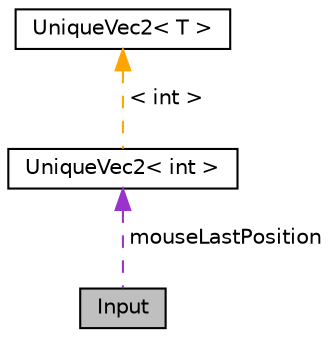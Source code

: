 digraph "Input"
{
 // INTERACTIVE_SVG=YES
 // LATEX_PDF_SIZE
  edge [fontname="Helvetica",fontsize="10",labelfontname="Helvetica",labelfontsize="10"];
  node [fontname="Helvetica",fontsize="10",shape=record];
  Node1 [label="Input",height=0.2,width=0.4,color="black", fillcolor="grey75", style="filled", fontcolor="black",tooltip=" "];
  Node2 -> Node1 [dir="back",color="darkorchid3",fontsize="10",style="dashed",label=" mouseLastPosition" ,fontname="Helvetica"];
  Node2 [label="UniqueVec2\< int \>",height=0.2,width=0.4,color="black", fillcolor="white", style="filled",URL="$d8/dc0/class_unique_vec2.html",tooltip=" "];
  Node3 -> Node2 [dir="back",color="orange",fontsize="10",style="dashed",label=" \< int \>" ,fontname="Helvetica"];
  Node3 [label="UniqueVec2\< T \>",height=0.2,width=0.4,color="black", fillcolor="white", style="filled",URL="$d8/dc0/class_unique_vec2.html",tooltip=" "];
}
